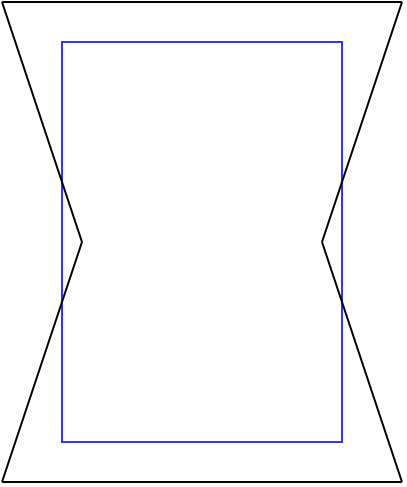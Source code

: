 <mxfile version="14.6.9" type="device"><diagram id="_r3yn2BsxgAaX31rtztR" name="Page-1"><mxGraphModel dx="687" dy="384" grid="1" gridSize="10" guides="1" tooltips="1" connect="1" arrows="1" fold="1" page="1" pageScale="1" pageWidth="1169" pageHeight="550" math="0" shadow="0"><root><mxCell id="0"/><mxCell id="1" parent="0"/><mxCell id="s8klXDJl-k3NObr3A7G8-8" value="" style="rounded=0;whiteSpace=wrap;html=1;strokeColor=#3333FF;" vertex="1" parent="1"><mxGeometry x="350" y="180" width="140" height="200" as="geometry"/></mxCell><mxCell id="s8klXDJl-k3NObr3A7G8-2" value="" style="endArrow=none;html=1;" edge="1" parent="1"><mxGeometry width="50" height="50" relative="1" as="geometry"><mxPoint x="320" y="400" as="sourcePoint"/><mxPoint x="360" y="280" as="targetPoint"/></mxGeometry></mxCell><mxCell id="s8klXDJl-k3NObr3A7G8-3" value="" style="endArrow=none;html=1;" edge="1" parent="1"><mxGeometry width="50" height="50" relative="1" as="geometry"><mxPoint x="320" y="160" as="sourcePoint"/><mxPoint x="360" y="280" as="targetPoint"/></mxGeometry></mxCell><mxCell id="s8klXDJl-k3NObr3A7G8-4" value="" style="endArrow=none;html=1;" edge="1" parent="1"><mxGeometry width="50" height="50" relative="1" as="geometry"><mxPoint x="520" y="400" as="sourcePoint"/><mxPoint x="480.0" y="280" as="targetPoint"/></mxGeometry></mxCell><mxCell id="s8klXDJl-k3NObr3A7G8-5" value="" style="endArrow=none;html=1;" edge="1" parent="1"><mxGeometry width="50" height="50" relative="1" as="geometry"><mxPoint x="520" y="160" as="sourcePoint"/><mxPoint x="480.0" y="280" as="targetPoint"/></mxGeometry></mxCell><mxCell id="s8klXDJl-k3NObr3A7G8-6" value="" style="endArrow=none;html=1;" edge="1" parent="1"><mxGeometry width="50" height="50" relative="1" as="geometry"><mxPoint x="320" y="400" as="sourcePoint"/><mxPoint x="520" y="400" as="targetPoint"/></mxGeometry></mxCell><mxCell id="s8klXDJl-k3NObr3A7G8-7" value="" style="endArrow=none;html=1;" edge="1" parent="1"><mxGeometry width="50" height="50" relative="1" as="geometry"><mxPoint x="320" y="160" as="sourcePoint"/><mxPoint x="520" y="160" as="targetPoint"/></mxGeometry></mxCell></root></mxGraphModel></diagram></mxfile>